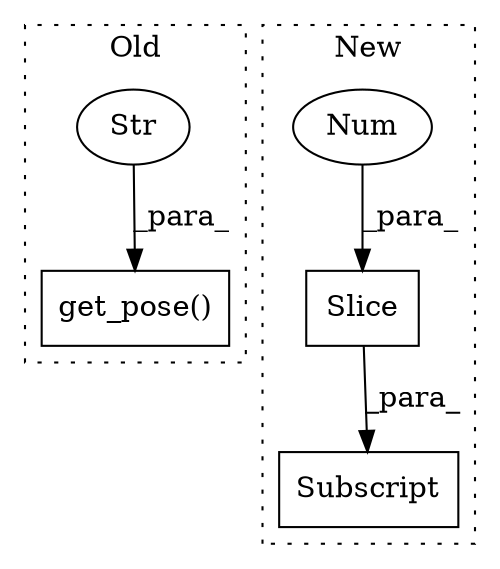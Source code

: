digraph G {
subgraph cluster0 {
1 [label="get_pose()" a="75" s="15085,15111" l="17,1" shape="box"];
5 [label="Str" a="66" s="15102" l="9" shape="ellipse"];
label = "Old";
style="dotted";
}
subgraph cluster1 {
2 [label="Slice" a="80" s="15219" l="1" shape="box"];
3 [label="Subscript" a="63" s="15198,0" l="24,0" shape="box"];
4 [label="Num" a="76" s="15220" l="1" shape="ellipse"];
label = "New";
style="dotted";
}
2 -> 3 [label="_para_"];
4 -> 2 [label="_para_"];
5 -> 1 [label="_para_"];
}